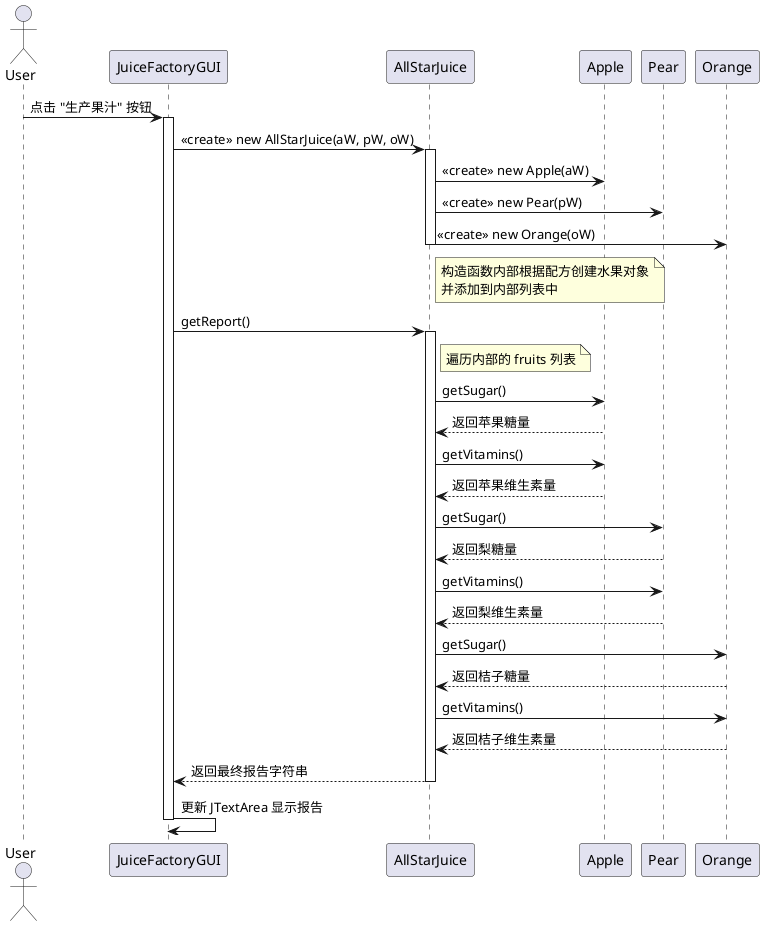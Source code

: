 @startuml
actor User
participant "JuiceFactoryGUI" as GUI
participant "AllStarJuice" as Juice
participant "Apple" as Apple
participant "Pear" as Pear
participant "Orange" as Orange

User -> GUI : 点击 "生产果汁" 按钮
activate GUI

GUI -> Juice : <<create>> new AllStarJuice(aW, pW, oW)
activate Juice

Juice -> Apple : <<create>> new Apple(aW)
Juice -> Pear : <<create>> new Pear(pW)
Juice -> Orange : <<create>> new Orange(oW)
note right of Juice
构造函数内部根据配方创建水果对象
并添加到内部列表中
end note

deactivate Juice

GUI -> Juice : getReport()
activate Juice

note right of Juice
遍历内部的 fruits 列表
end note

Juice -> Apple : getSugar()
Apple --> Juice : 返回苹果糖量
Juice -> Apple : getVitamins()
Apple --> Juice : 返回苹果维生素量

Juice -> Pear : getSugar()
Pear --> Juice : 返回梨糖量
Juice -> Pear : getVitamins()
Pear --> Juice : 返回梨维生素量

Juice -> Orange : getSugar()
Orange --> Juice : 返回桔子糖量
Juice -> Orange : getVitamins()
Orange --> Juice : 返回桔子维生素量

Juice --> GUI : 返回最终报告字符串
deactivate Juice

GUI -> GUI : 更新 JTextArea 显示报告
deactivate GUI
@enduml